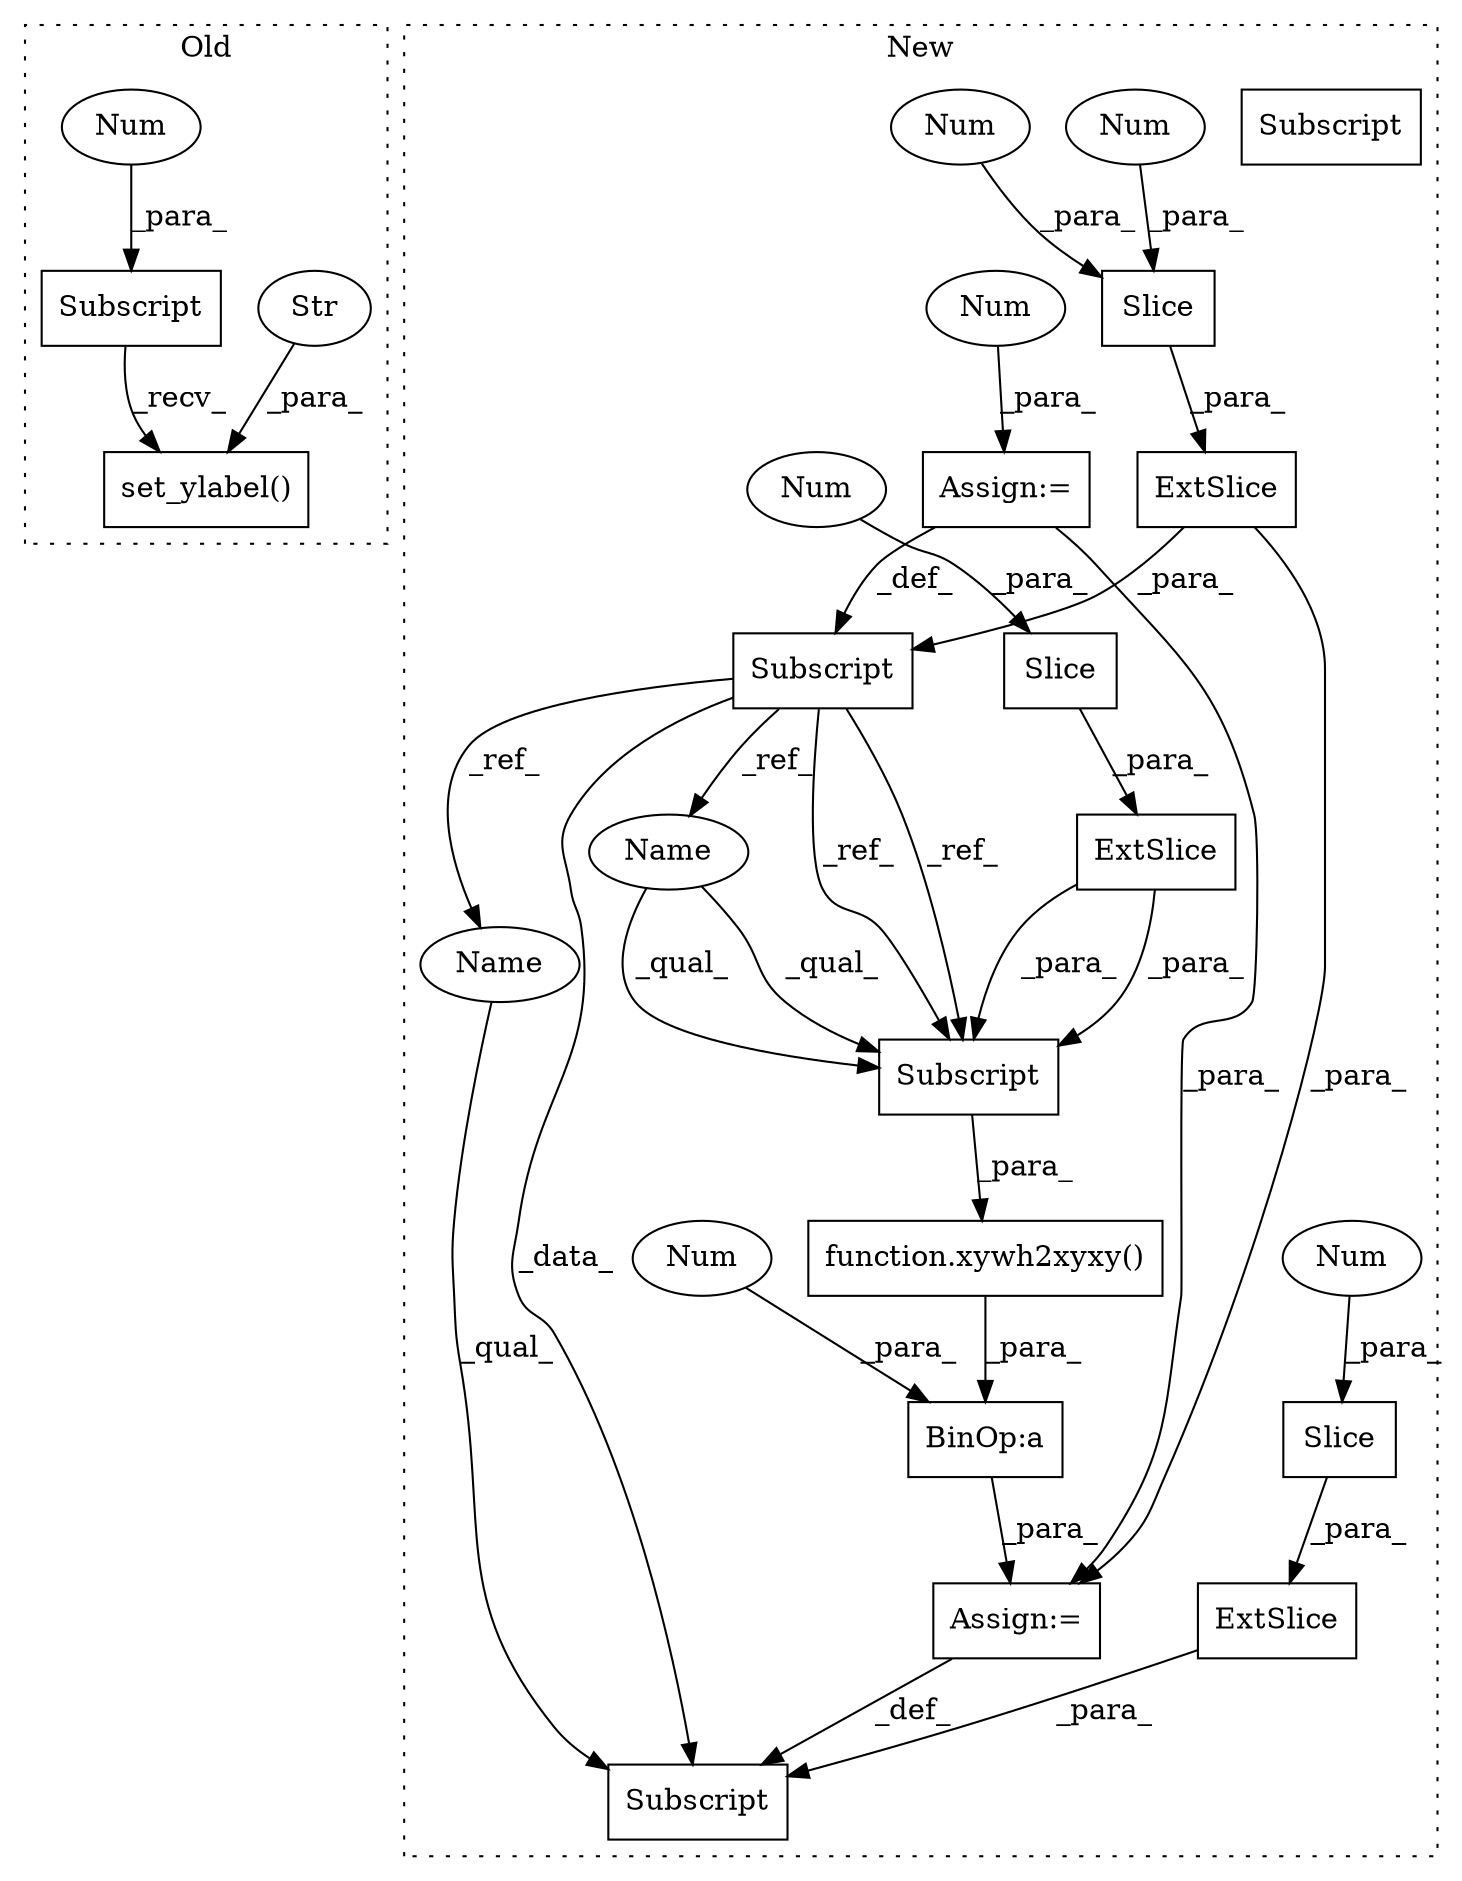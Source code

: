 digraph G {
subgraph cluster0 {
1 [label="set_ylabel()" a="75" s="10417,10437" l="17,1" shape="box"];
5 [label="Subscript" a="63" s="10417,0" l="5,0" shape="box"];
6 [label="Str" a="66" s="10434" l="3" shape="ellipse"];
16 [label="Num" a="76" s="10420" l="1" shape="ellipse"];
label = "Old";
style="dotted";
}
subgraph cluster1 {
2 [label="ExtSlice" a="85" s="10627" l="6" shape="box"];
3 [label="BinOp:a" a="82" s="10702" l="3" shape="box"];
4 [label="Subscript" a="63" s="10662,0" l="13,0" shape="box"];
7 [label="Slice" a="80" s="10672" l="1" shape="box"];
8 [label="Subscript" a="63" s="10627,0" l="14,0" shape="box"];
9 [label="Slice" a="80" s="10637" l="1" shape="box"];
10 [label="Subscript" a="63" s="10688,0" l="13,0" shape="box"];
11 [label="ExtSlice" a="85" s="10688" l="6" shape="box"];
12 [label="Slice" a="80" s="10698" l="1" shape="box"];
13 [label="ExtSlice" a="85" s="10662" l="6" shape="box"];
14 [label="function.xywh2xyxy()" a="75" s="10678,10701" l="10,1" shape="box"];
15 [label="Num" a="76" s="10698" l="1" shape="ellipse"];
17 [label="Num" a="76" s="10637" l="1" shape="ellipse"];
18 [label="Num" a="76" s="10672" l="1" shape="ellipse"];
19 [label="Num" a="76" s="10705" l="4" shape="ellipse"];
20 [label="Num" a="76" s="10639" l="1" shape="ellipse"];
21 [label="Assign:=" a="68" s="10641" l="3" shape="box"];
22 [label="Num" a="76" s="10644" l="3" shape="ellipse"];
23 [label="Assign:=" a="68" s="10675" l="3" shape="box"];
24 [label="Subscript" a="63" s="10688,0" l="13,0" shape="box"];
25 [label="Name" a="87" s="10688" l="6" shape="ellipse"];
26 [label="Name" a="87" s="10662" l="6" shape="ellipse"];
label = "New";
style="dotted";
}
2 -> 8 [label="_para_"];
2 -> 23 [label="_para_"];
3 -> 23 [label="_para_"];
5 -> 1 [label="_recv_"];
6 -> 1 [label="_para_"];
7 -> 13 [label="_para_"];
8 -> 24 [label="_ref_"];
8 -> 25 [label="_ref_"];
8 -> 4 [label="_data_"];
8 -> 26 [label="_ref_"];
8 -> 24 [label="_ref_"];
9 -> 2 [label="_para_"];
11 -> 24 [label="_para_"];
11 -> 24 [label="_para_"];
12 -> 11 [label="_para_"];
13 -> 4 [label="_para_"];
14 -> 3 [label="_para_"];
15 -> 12 [label="_para_"];
16 -> 5 [label="_para_"];
17 -> 9 [label="_para_"];
18 -> 7 [label="_para_"];
19 -> 3 [label="_para_"];
20 -> 9 [label="_para_"];
21 -> 23 [label="_para_"];
21 -> 8 [label="_def_"];
22 -> 21 [label="_para_"];
23 -> 4 [label="_def_"];
24 -> 14 [label="_para_"];
25 -> 24 [label="_qual_"];
25 -> 24 [label="_qual_"];
26 -> 4 [label="_qual_"];
}